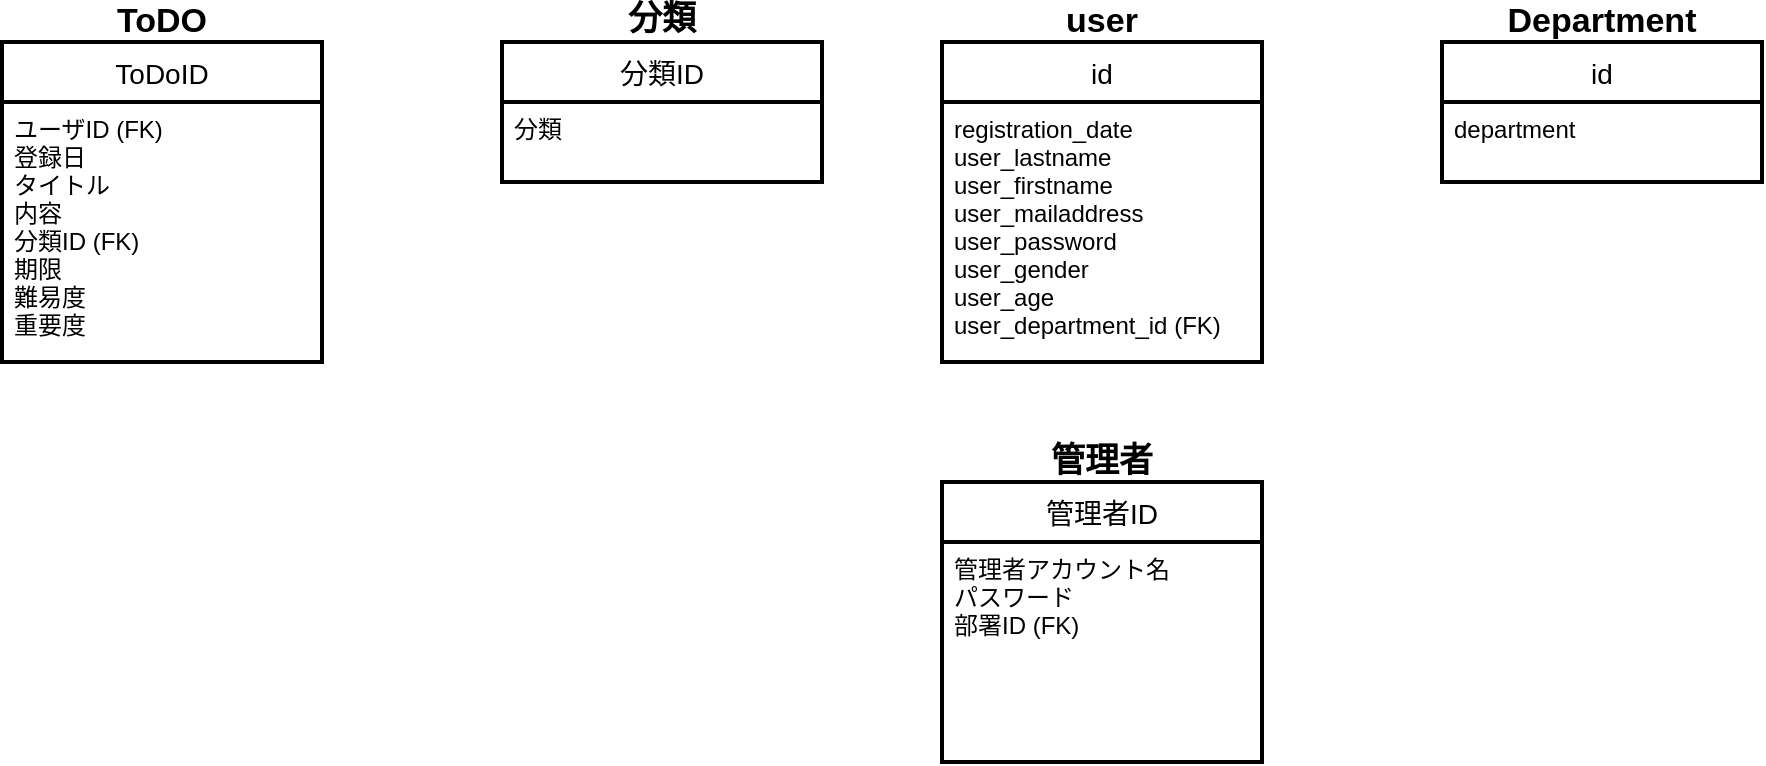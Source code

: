 <mxfile version="13.9.9" type="device"><diagram id="naH_OwSWtCgcQlqUDMc7" name="ページ1"><mxGraphModel dx="852" dy="1703" grid="1" gridSize="10" guides="1" tooltips="1" connect="1" arrows="1" fold="1" page="1" pageScale="1" pageWidth="827" pageHeight="1169" math="0" shadow="0"><root><mxCell id="0"/><mxCell id="1" parent="0"/><mxCell id="cIHwl_Ocd0_6k2PaFxxE-10" value="id" style="swimlane;childLayout=stackLayout;horizontal=1;startSize=30;horizontalStack=0;rounded=0;fontSize=14;fontStyle=0;strokeWidth=2;resizeParent=0;resizeLast=1;shadow=0;dashed=0;align=center;" parent="1" vertex="1"><mxGeometry x="520" y="-470" width="160" height="160" as="geometry"/></mxCell><mxCell id="cIHwl_Ocd0_6k2PaFxxE-11" value="registration_date&#10;user_lastname&#10;user_firstname&#10;user_mailaddress&#10;user_password&#10;user_gender&#10;user_age&#10;user_department_id (FK)" style="align=left;strokeColor=none;fillColor=none;spacingLeft=4;fontSize=12;verticalAlign=top;resizable=0;rotatable=0;part=1;" parent="cIHwl_Ocd0_6k2PaFxxE-10" vertex="1"><mxGeometry y="30" width="160" height="130" as="geometry"/></mxCell><mxCell id="cIHwl_Ocd0_6k2PaFxxE-13" value="id" style="swimlane;childLayout=stackLayout;horizontal=1;startSize=30;horizontalStack=0;rounded=0;fontSize=14;fontStyle=0;strokeWidth=2;resizeParent=0;resizeLast=1;shadow=0;dashed=0;align=center;" parent="1" vertex="1"><mxGeometry x="770" y="-470" width="160" height="70" as="geometry"/></mxCell><mxCell id="cIHwl_Ocd0_6k2PaFxxE-14" value="department" style="align=left;strokeColor=none;fillColor=none;spacingLeft=4;fontSize=12;verticalAlign=top;resizable=0;rotatable=0;part=1;" parent="cIHwl_Ocd0_6k2PaFxxE-13" vertex="1"><mxGeometry y="30" width="160" height="40" as="geometry"/></mxCell><mxCell id="Q98Y9kooB9vpVQEPs1sD-1" value="管理者ID" style="swimlane;childLayout=stackLayout;horizontal=1;startSize=30;horizontalStack=0;rounded=0;fontSize=14;fontStyle=0;strokeWidth=2;resizeParent=0;resizeLast=1;shadow=0;dashed=0;align=center;" parent="1" vertex="1"><mxGeometry x="520" y="-250" width="160" height="140" as="geometry"/></mxCell><mxCell id="Q98Y9kooB9vpVQEPs1sD-2" value="管理者アカウント名&#10;パスワード&#10;部署ID (FK)" style="align=left;strokeColor=none;fillColor=none;spacingLeft=4;fontSize=12;verticalAlign=top;resizable=0;rotatable=0;part=1;" parent="Q98Y9kooB9vpVQEPs1sD-1" vertex="1"><mxGeometry y="30" width="160" height="110" as="geometry"/></mxCell><mxCell id="V_OX_VxHFndda57PpQit-7" value="" style="group" parent="1" vertex="1" connectable="0"><mxGeometry x="50" y="-490" width="160" height="180" as="geometry"/></mxCell><mxCell id="cIHwl_Ocd0_6k2PaFxxE-5" value="ToDoID" style="swimlane;childLayout=stackLayout;horizontal=1;startSize=30;horizontalStack=0;rounded=0;fontSize=14;fontStyle=0;strokeWidth=2;resizeParent=0;resizeLast=1;shadow=0;dashed=0;align=center;" parent="V_OX_VxHFndda57PpQit-7" vertex="1"><mxGeometry y="20" width="160" height="160" as="geometry"/></mxCell><mxCell id="cIHwl_Ocd0_6k2PaFxxE-6" value="ユーザID (FK)&#10;登録日&#10;タイトル&#10;内容&#10;分類ID (FK)&#10;期限&#10;難易度&#10;重要度&#10;" style="align=left;strokeColor=none;fillColor=none;spacingLeft=4;fontSize=12;verticalAlign=top;resizable=0;rotatable=0;part=1;" parent="cIHwl_Ocd0_6k2PaFxxE-5" vertex="1"><mxGeometry y="30" width="160" height="130" as="geometry"/></mxCell><mxCell id="V_OX_VxHFndda57PpQit-1" value="ToDO" style="text;html=1;strokeColor=none;fillColor=none;align=center;verticalAlign=middle;whiteSpace=wrap;rounded=0;fontSize=17;fontStyle=1" parent="V_OX_VxHFndda57PpQit-7" vertex="1"><mxGeometry x="60" width="40" height="20" as="geometry"/></mxCell><mxCell id="V_OX_VxHFndda57PpQit-8" value="" style="group" parent="1" vertex="1" connectable="0"><mxGeometry x="300" y="-491" width="160" height="91" as="geometry"/></mxCell><mxCell id="cIHwl_Ocd0_6k2PaFxxE-7" value="分類ID" style="swimlane;childLayout=stackLayout;horizontal=1;startSize=30;horizontalStack=0;rounded=0;fontSize=14;fontStyle=0;strokeWidth=2;resizeParent=0;resizeLast=1;shadow=0;dashed=0;align=center;" parent="V_OX_VxHFndda57PpQit-8" vertex="1"><mxGeometry y="21" width="160" height="70" as="geometry"/></mxCell><mxCell id="cIHwl_Ocd0_6k2PaFxxE-8" value="分類&#10;" style="align=left;strokeColor=none;fillColor=none;spacingLeft=4;fontSize=12;verticalAlign=top;resizable=0;rotatable=0;part=1;" parent="cIHwl_Ocd0_6k2PaFxxE-7" vertex="1"><mxGeometry y="30" width="160" height="40" as="geometry"/></mxCell><mxCell id="V_OX_VxHFndda57PpQit-3" value="分類" style="text;html=1;strokeColor=none;fillColor=none;align=center;verticalAlign=middle;whiteSpace=wrap;rounded=0;fontSize=17;fontStyle=1" parent="V_OX_VxHFndda57PpQit-8" vertex="1"><mxGeometry x="60" width="40" height="20" as="geometry"/></mxCell><mxCell id="V_OX_VxHFndda57PpQit-9" value="user" style="text;html=1;strokeColor=none;fillColor=none;align=center;verticalAlign=middle;whiteSpace=wrap;rounded=0;fontSize=17;fontStyle=1" parent="1" vertex="1"><mxGeometry x="570" y="-490" width="60" height="20" as="geometry"/></mxCell><mxCell id="V_OX_VxHFndda57PpQit-10" value="管理者" style="text;html=1;strokeColor=none;fillColor=none;align=center;verticalAlign=middle;whiteSpace=wrap;rounded=0;fontSize=17;fontStyle=1" parent="1" vertex="1"><mxGeometry x="570" y="-270" width="60" height="20" as="geometry"/></mxCell><mxCell id="V_OX_VxHFndda57PpQit-11" value="Department" style="text;html=1;strokeColor=none;fillColor=none;align=center;verticalAlign=middle;whiteSpace=wrap;rounded=0;fontSize=17;fontStyle=1" parent="1" vertex="1"><mxGeometry x="820" y="-490" width="60" height="20" as="geometry"/></mxCell></root></mxGraphModel></diagram></mxfile>